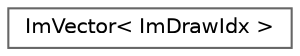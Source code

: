 digraph "Graphical Class Hierarchy"
{
 // LATEX_PDF_SIZE
  bgcolor="transparent";
  edge [fontname=Helvetica,fontsize=10,labelfontname=Helvetica,labelfontsize=10];
  node [fontname=Helvetica,fontsize=10,shape=box,height=0.2,width=0.4];
  rankdir="LR";
  Node0 [label="ImVector\< ImDrawIdx \>",height=0.2,width=0.4,color="grey40", fillcolor="white", style="filled",URL="$struct_im_vector.html",tooltip=" "];
}
